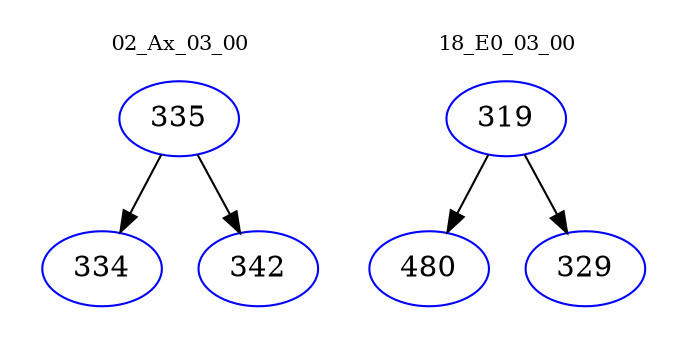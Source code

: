 digraph{
subgraph cluster_0 {
color = white
label = "02_Ax_03_00";
fontsize=10;
T0_335 [label="335", color="blue"]
T0_335 -> T0_334 [color="black"]
T0_334 [label="334", color="blue"]
T0_335 -> T0_342 [color="black"]
T0_342 [label="342", color="blue"]
}
subgraph cluster_1 {
color = white
label = "18_E0_03_00";
fontsize=10;
T1_319 [label="319", color="blue"]
T1_319 -> T1_480 [color="black"]
T1_480 [label="480", color="blue"]
T1_319 -> T1_329 [color="black"]
T1_329 [label="329", color="blue"]
}
}
